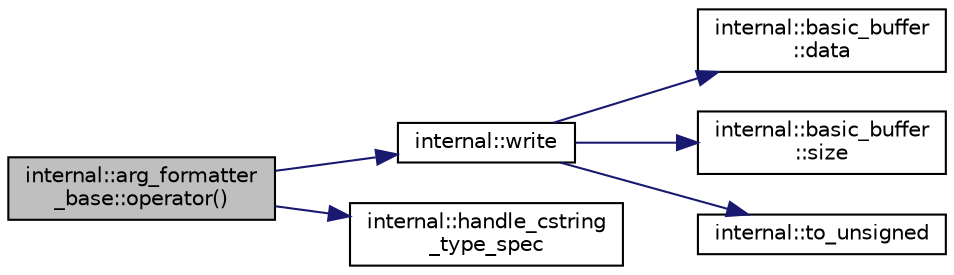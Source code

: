 digraph "internal::arg_formatter_base::operator()"
{
  edge [fontname="Helvetica",fontsize="10",labelfontname="Helvetica",labelfontsize="10"];
  node [fontname="Helvetica",fontsize="10",shape=record];
  rankdir="LR";
  Node1 [label="internal::arg_formatter\l_base::operator()",height=0.2,width=0.4,color="black", fillcolor="grey75", style="filled" fontcolor="black"];
  Node1 -> Node2 [color="midnightblue",fontsize="10",style="solid",fontname="Helvetica"];
  Node2 [label="internal::write",height=0.2,width=0.4,color="black", fillcolor="white", style="filled",URL="$namespaceinternal.html#a1d6eb1d297ebb5fc0f724732f23b22eb"];
  Node2 -> Node3 [color="midnightblue",fontsize="10",style="solid",fontname="Helvetica"];
  Node3 [label="internal::basic_buffer\l::data",height=0.2,width=0.4,color="black", fillcolor="white", style="filled",URL="$classinternal_1_1basic__buffer.html#ab4a96d7d4394f469568d290fde5a75a7"];
  Node2 -> Node4 [color="midnightblue",fontsize="10",style="solid",fontname="Helvetica"];
  Node4 [label="internal::basic_buffer\l::size",height=0.2,width=0.4,color="black", fillcolor="white", style="filled",URL="$classinternal_1_1basic__buffer.html#abc95713c3873c5820f10105fe7c7af93"];
  Node2 -> Node5 [color="midnightblue",fontsize="10",style="solid",fontname="Helvetica"];
  Node5 [label="internal::to_unsigned",height=0.2,width=0.4,color="black", fillcolor="white", style="filled",URL="$namespaceinternal.html#acc608c40c33952a5382db8aaaddfc854"];
  Node1 -> Node6 [color="midnightblue",fontsize="10",style="solid",fontname="Helvetica"];
  Node6 [label="internal::handle_cstring\l_type_spec",height=0.2,width=0.4,color="black", fillcolor="white", style="filled",URL="$namespaceinternal.html#aacc088a314117542f56192ea07e12693"];
}
